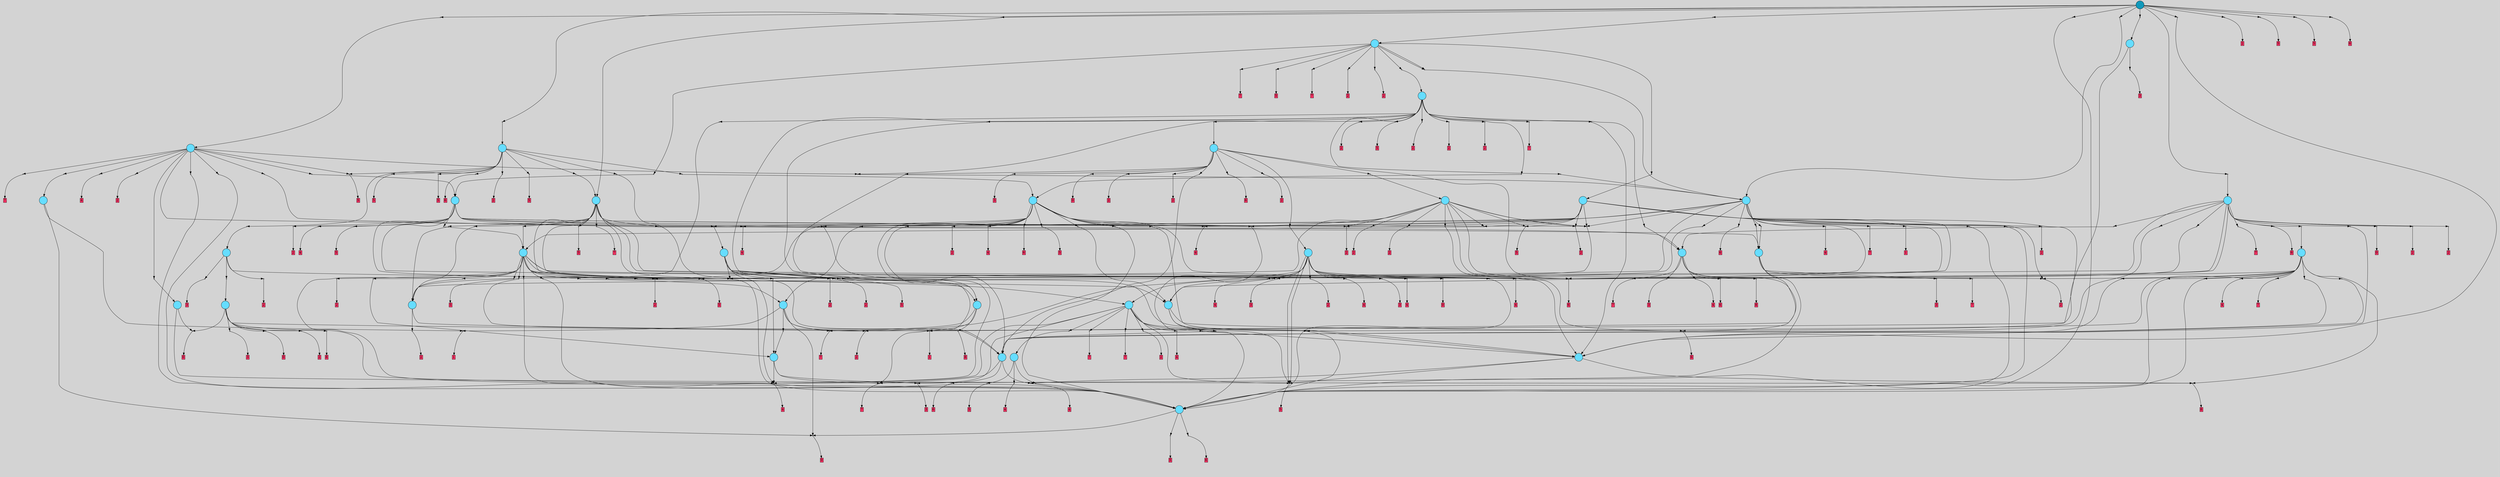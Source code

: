 // File exported with GEGELATI v1.3.1
// On the 2024-04-01 15:51:07
// With the File::TPGGraphDotExporter
digraph{
	graph[pad = "0.212, 0.055" bgcolor = lightgray]
	node[shape=circle style = filled label = ""]
		T0 [fillcolor="#66ddff"]
		T1 [fillcolor="#66ddff"]
		T2 [fillcolor="#66ddff"]
		T3 [fillcolor="#66ddff"]
		T4 [fillcolor="#66ddff"]
		T5 [fillcolor="#66ddff"]
		T6 [fillcolor="#66ddff"]
		T7 [fillcolor="#66ddff"]
		T8 [fillcolor="#66ddff"]
		T114 [fillcolor="#66ddff"]
		T176 [fillcolor="#66ddff"]
		T422 [fillcolor="#66ddff"]
		T495 [fillcolor="#66ddff"]
		T570 [fillcolor="#66ddff"]
		T699 [fillcolor="#66ddff"]
		T1211 [fillcolor="#66ddff"]
		T1297 [fillcolor="#66ddff"]
		T1408 [fillcolor="#66ddff"]
		T1428 [fillcolor="#66ddff"]
		T2553 [fillcolor="#66ddff"]
		T2672 [fillcolor="#66ddff"]
		T2724 [fillcolor="#66ddff"]
		T3133 [fillcolor="#66ddff"]
		T3201 [fillcolor="#66ddff"]
		T3405 [fillcolor="#66ddff"]
		T3777 [fillcolor="#66ddff"]
		T3976 [fillcolor="#66ddff"]
		T4395 [fillcolor="#66ddff"]
		T4446 [fillcolor="#66ddff"]
		T4985 [fillcolor="#66ddff"]
		T5265 [fillcolor="#66ddff"]
		T5586 [fillcolor="#66ddff"]
		T6073 [fillcolor="#66ddff"]
		T7194 [fillcolor="#1199bb"]
		P111208 [fillcolor="#cccccc" shape=point] //
		I111208 [shape=box style=invis label="1|7&2|3#1|4&#92;n0|2&4|4#4|0&#92;n0|2&0|1#3|6&#92;n3|3&2|1#4|7&#92;n0|6&1|0#4|4&#92;n4|0&1|3#2|3&#92;n4|1&0|3#0|7&#92;n1|5&1|7#4|6&#92;n6|4&2|2#4|1&#92;n"]
		P111208 -> I111208[style=invis]
		A59976 [fillcolor="#ff3366" shape=box margin=0.03 width=0 height=0 label="0"]
		T0 -> P111208 -> A59976
		P111209 [fillcolor="#cccccc" shape=point] //
		I111209 [shape=box style=invis label="5|2&4|4#2|3&#92;n6|4&0|7#4|1&#92;n0|3&0|1#2|1&#92;n5|7&1|1#4|0&#92;n5|7&1|2#2|7&#92;n0|4&2|3#3|3&#92;n0|3&2|3#2|7&#92;n8|7&4|7#0|2&#92;n0|2&3|0#0|2&#92;n"]
		P111209 -> I111209[style=invis]
		A59977 [fillcolor="#ff3366" shape=box margin=0.03 width=0 height=0 label="1"]
		T0 -> P111209 -> A59977
		P111210 [fillcolor="#cccccc" shape=point] //
		I111210 [shape=box style=invis label="5|3&2|3#2|7&#92;n"]
		P111210 -> I111210[style=invis]
		A59978 [fillcolor="#ff3366" shape=box margin=0.03 width=0 height=0 label="1"]
		T1 -> P111210 -> A59978
		P111211 [fillcolor="#cccccc" shape=point] //
		I111211 [shape=box style=invis label="1|0&4|4#3|7&#92;n0|5&4|5#1|4&#92;n4|0&0|7#1|4&#92;n2|0&0|3#0|6&#92;n3|1&1|7#3|7&#92;n3|0&0|0#2|0&#92;n1|7&1|6#4|5&#92;n3|6&4|1#0|4&#92;n7|1&2|0#3|4&#92;n"]
		P111211 -> I111211[style=invis]
		A59979 [fillcolor="#ff3366" shape=box margin=0.03 width=0 height=0 label="2"]
		T1 -> P111211 -> A59979
		P111212 [fillcolor="#cccccc" shape=point] //
		I111212 [shape=box style=invis label="3|7&3|6#4|2&#92;n5|6&1|2#1|1&#92;n3|1&1|5#1|6&#92;n7|2&2|6#0|5&#92;n5|0&3|4#4|7&#92;n6|2&3|4#0|5&#92;n"]
		P111212 -> I111212[style=invis]
		A59980 [fillcolor="#ff3366" shape=box margin=0.03 width=0 height=0 label="2"]
		T2 -> P111212 -> A59980
		P111213 [fillcolor="#cccccc" shape=point] //
		I111213 [shape=box style=invis label="0|7&1|6#2|1&#92;n0|2&3|2#2|3&#92;n"]
		P111213 -> I111213[style=invis]
		A59981 [fillcolor="#ff3366" shape=box margin=0.03 width=0 height=0 label="3"]
		T2 -> P111213 -> A59981
		P111214 [fillcolor="#cccccc" shape=point] //
		I111214 [shape=box style=invis label="4|5&1|0#2|5&#92;n"]
		P111214 -> I111214[style=invis]
		A59982 [fillcolor="#ff3366" shape=box margin=0.03 width=0 height=0 label="3"]
		T3 -> P111214 -> A59982
		P111215 [fillcolor="#cccccc" shape=point] //
		I111215 [shape=box style=invis label="4|6&2|3#3|7&#92;n3|0&2|6#4|6&#92;n1|0&4|0#2|6&#92;n6|5&3|7#2|4&#92;n1|7&3|2#1|1&#92;n0|3&2|5#1|1&#92;n4|7&3|0#0|7&#92;n4|5&0|3#1|1&#92;n8|3&1|2#1|4&#92;n"]
		P111215 -> I111215[style=invis]
		A59983 [fillcolor="#ff3366" shape=box margin=0.03 width=0 height=0 label="4"]
		T3 -> P111215 -> A59983
		P111216 [fillcolor="#cccccc" shape=point] //
		I111216 [shape=box style=invis label="1|3&1|2#2|1&#92;n8|0&3|2#1|6&#92;n"]
		P111216 -> I111216[style=invis]
		A59984 [fillcolor="#ff3366" shape=box margin=0.03 width=0 height=0 label="4"]
		T4 -> P111216 -> A59984
		P111217 [fillcolor="#cccccc" shape=point] //
		I111217 [shape=box style=invis label="4|7&0|7#3|6&#92;n"]
		P111217 -> I111217[style=invis]
		A59985 [fillcolor="#ff3366" shape=box margin=0.03 width=0 height=0 label="5"]
		T4 -> P111217 -> A59985
		P111218 [fillcolor="#cccccc" shape=point] //
		I111218 [shape=box style=invis label="6|7&2|3#4|0&#92;n6|4&1|3#4|7&#92;n"]
		P111218 -> I111218[style=invis]
		A59986 [fillcolor="#ff3366" shape=box margin=0.03 width=0 height=0 label="5"]
		T5 -> P111218 -> A59986
		P111219 [fillcolor="#cccccc" shape=point] //
		I111219 [shape=box style=invis label="3|2&1|3#1|0&#92;n3|0&1|7#1|5&#92;n8|3&1|2#2|6&#92;n2|1&2|3#1|3&#92;n0|3&0|6#3|3&#92;n0|6&3|1#1|4&#92;n"]
		P111219 -> I111219[style=invis]
		A59987 [fillcolor="#ff3366" shape=box margin=0.03 width=0 height=0 label="6"]
		T5 -> P111219 -> A59987
		P111220 [fillcolor="#cccccc" shape=point] //
		I111220 [shape=box style=invis label="4|0&1|2#1|1&#92;n8|6&1|5#1|0&#92;n"]
		P111220 -> I111220[style=invis]
		A59988 [fillcolor="#ff3366" shape=box margin=0.03 width=0 height=0 label="6"]
		T6 -> P111220 -> A59988
		P111221 [fillcolor="#cccccc" shape=point] //
		I111221 [shape=box style=invis label="2|7&2|0#0|3&#92;n5|7&0|7#2|2&#92;n8|5&1|6#4|0&#92;n6|3&3|7#3|5&#92;n1|0&1|2#4|3&#92;n5|6&2|0#2|1&#92;n"]
		P111221 -> I111221[style=invis]
		A59989 [fillcolor="#ff3366" shape=box margin=0.03 width=0 height=0 label="7"]
		T6 -> P111221 -> A59989
		P111222 [fillcolor="#cccccc" shape=point] //
		I111222 [shape=box style=invis label="3|6&2|2#1|7&#92;n7|0&4|3#2|2&#92;n3|3&0|0#1|2&#92;n4|0&1|0#2|3&#92;n2|3&0|4#3|1&#92;n0|3&3|3#0|7&#92;n8|2&0|2#2|3&#92;n8|7&2|0#3|3&#92;n"]
		P111222 -> I111222[style=invis]
		A59990 [fillcolor="#ff3366" shape=box margin=0.03 width=0 height=0 label="7"]
		T7 -> P111222 -> A59990
		P111223 [fillcolor="#cccccc" shape=point] //
		I111223 [shape=box style=invis label="1|1&2|7#4|7&#92;n1|5&3|6#3|5&#92;n1|3&4|3#1|7&#92;n4|0&0|5#2|3&#92;n4|6&2|5#0|0&#92;n3|3&0|7#1|3&#92;n6|5&4|3#4|3&#92;n4|7&0|2#4|0&#92;n4|6&3|2#2|4&#92;n"]
		P111223 -> I111223[style=invis]
		A59991 [fillcolor="#ff3366" shape=box margin=0.03 width=0 height=0 label="8"]
		T7 -> P111223 -> A59991
		P111224 [fillcolor="#cccccc" shape=point] //
		I111224 [shape=box style=invis label="1|4&3|4#1|1&#92;n4|1&2|1#0|7&#92;n"]
		P111224 -> I111224[style=invis]
		A59992 [fillcolor="#ff3366" shape=box margin=0.03 width=0 height=0 label="8"]
		T8 -> P111224 -> A59992
		P111225 [fillcolor="#cccccc" shape=point] //
		I111225 [shape=box style=invis label="1|7&1|1#4|2&#92;n8|3&3|1#4|3&#92;n1|3&0|1#1|7&#92;n5|0&1|2#3|2&#92;n5|3&2|6#1|0&#92;n2|3&4|4#0|2&#92;n3|2&0|4#1|3&#92;n4|0&1|7#1|0&#92;n1|0&3|2#3|0&#92;n0|7&2|3#3|0&#92;n"]
		P111225 -> I111225[style=invis]
		A59993 [fillcolor="#ff3366" shape=box margin=0.03 width=0 height=0 label="0"]
		T8 -> P111225 -> A59993
		T3 -> P111221
		T4 -> P111224
		T5 -> P111208
		T6 -> P111216
		T7 -> P111210
		T114 -> P111217
		P111226 [fillcolor="#cccccc" shape=point] //
		I111226 [shape=box style=invis label="1|4&3|4#1|6&#92;n3|6&0|4#3|3&#92;n"]
		P111226 -> I111226[style=invis]
		T114 -> P111226 -> T6
		P111227 [fillcolor="#cccccc" shape=point] //
		I111227 [shape=box style=invis label="3|6&1|2#1|0&#92;n3|2&1|3#1|0&#92;n3|0&1|7#1|5&#92;n0|6&3|1#1|4&#92;n2|1&2|3#1|0&#92;n0|3&0|6#3|3&#92;n8|3&1|2#2|6&#92;n"]
		P111227 -> I111227[style=invis]
		A59994 [fillcolor="#ff3366" shape=box margin=0.03 width=0 height=0 label="6"]
		T114 -> P111227 -> A59994
		T176 -> P111208
		T176 -> P111209
		T176 -> P111222
		T176 -> P111212
		P111228 [fillcolor="#cccccc" shape=point] //
		I111228 [shape=box style=invis label="4|0&0|2#1|1&#92;n0|3&1|6#2|0&#92;n8|6&1|5#1|0&#92;n"]
		P111228 -> I111228[style=invis]
		T176 -> P111228 -> T3
		P111229 [fillcolor="#cccccc" shape=point] //
		I111229 [shape=box style=invis label="3|6&3|0#0|7&#92;n2|0&3|7#4|0&#92;n"]
		P111229 -> I111229[style=invis]
		A59995 [fillcolor="#ff3366" shape=box margin=0.03 width=0 height=0 label="8"]
		T422 -> P111229 -> A59995
		P111230 [fillcolor="#cccccc" shape=point] //
		I111230 [shape=box style=invis label="0|5&2|0#1|1&#92;n1|0&4|0#3|1&#92;n"]
		P111230 -> I111230[style=invis]
		A59996 [fillcolor="#ff3366" shape=box margin=0.03 width=0 height=0 label="7"]
		T422 -> P111230 -> A59996
		P111231 [fillcolor="#cccccc" shape=point] //
		I111231 [shape=box style=invis label="0|7&1|6#2|1&#92;n8|0&3|1#0|7&#92;n0|2&3|2#2|3&#92;n"]
		P111231 -> I111231[style=invis]
		A59997 [fillcolor="#ff3366" shape=box margin=0.03 width=0 height=0 label="3"]
		T422 -> P111231 -> A59997
		T422 -> P111227
		P111232 [fillcolor="#cccccc" shape=point] //
		I111232 [shape=box style=invis label="4|6&2|3#3|7&#92;n3|0&2|6#4|6&#92;n1|0&4|0#2|6&#92;n4|5&0|3#1|1&#92;n0|3&2|5#1|1&#92;n3|3&3|5#3|4&#92;n4|7&3|0#0|7&#92;n6|5&3|7#2|4&#92;n8|3&1|6#1|4&#92;n"]
		P111232 -> I111232[style=invis]
		A59998 [fillcolor="#ff3366" shape=box margin=0.03 width=0 height=0 label="4"]
		T422 -> P111232 -> A59998
		P111233 [fillcolor="#cccccc" shape=point] //
		I111233 [shape=box style=invis label="7|4&4|0#4|1&#92;n7|2&3|3#0|6&#92;n5|0&2|7#2|6&#92;n1|2&0|2#1|5&#92;n1|3&3|0#2|4&#92;n"]
		P111233 -> I111233[style=invis]
		A59999 [fillcolor="#ff3366" shape=box margin=0.03 width=0 height=0 label="6"]
		T422 -> P111233 -> A59999
		P111234 [fillcolor="#cccccc" shape=point] //
		I111234 [shape=box style=invis label="8|0&1|7#2|5&#92;n2|2&2|1#0|5&#92;n1|7&4|0#1|2&#92;n"]
		P111234 -> I111234[style=invis]
		A60000 [fillcolor="#ff3366" shape=box margin=0.03 width=0 height=0 label="8"]
		T495 -> P111234 -> A60000
		T495 -> P111225
		T495 -> P111215
		T495 -> P111212
		P111235 [fillcolor="#cccccc" shape=point] //
		I111235 [shape=box style=invis label="0|7&1|6#4|1&#92;n4|4&4|3#2|4&#92;n"]
		P111235 -> I111235[style=invis]
		A60001 [fillcolor="#ff3366" shape=box margin=0.03 width=0 height=0 label="3"]
		T495 -> P111235 -> A60001
		P111236 [fillcolor="#cccccc" shape=point] //
		I111236 [shape=box style=invis label="1|7&2|3#1|4&#92;n1|5&1|7#4|6&#92;n0|2&0|1#3|6&#92;n3|3&2|6#4|7&#92;n0|6&1|0#4|4&#92;n4|0&1|3#2|3&#92;n4|1&0|3#0|7&#92;n0|2&4|4#4|0&#92;n6|4&2|2#4|1&#92;n"]
		P111236 -> I111236[style=invis]
		A60002 [fillcolor="#ff3366" shape=box margin=0.03 width=0 height=0 label="0"]
		T495 -> P111236 -> A60002
		P111237 [fillcolor="#cccccc" shape=point] //
		I111237 [shape=box style=invis label="3|1&1|5#1|6&#92;n5|6&1|2#1|1&#92;n1|7&3|6#4|2&#92;n7|2&2|6#0|5&#92;n6|2&3|4#0|5&#92;n"]
		P111237 -> I111237[style=invis]
		A60003 [fillcolor="#ff3366" shape=box margin=0.03 width=0 height=0 label="2"]
		T495 -> P111237 -> A60003
		P111238 [fillcolor="#cccccc" shape=point] //
		I111238 [shape=box style=invis label="6|7&1|3#4|0&#92;n"]
		P111238 -> I111238[style=invis]
		T570 -> P111238 -> T5
		P111239 [fillcolor="#cccccc" shape=point] //
		I111239 [shape=box style=invis label="6|6&0|2#2|0&#92;n5|3&1|3#0|4&#92;n0|2&0|0#2|2&#92;n6|0&2|2#1|3&#92;n"]
		P111239 -> I111239[style=invis]
		A60004 [fillcolor="#ff3366" shape=box margin=0.03 width=0 height=0 label="5"]
		T570 -> P111239 -> A60004
		P111240 [fillcolor="#cccccc" shape=point] //
		I111240 [shape=box style=invis label="4|6&2|3#3|7&#92;n2|6&0|0#4|6&#92;n0|3&2|5#1|4&#92;n6|5&3|7#2|2&#92;n1|7&3|2#1|1&#92;n3|7&0|7#2|1&#92;n1|0&4|0#2|6&#92;n4|5&0|7#1|1&#92;n3|0&1|1#3|3&#92;n8|3&1|2#1|4&#92;n"]
		P111240 -> I111240[style=invis]
		A60005 [fillcolor="#ff3366" shape=box margin=0.03 width=0 height=0 label="4"]
		T570 -> P111240 -> A60005
		P111241 [fillcolor="#cccccc" shape=point] //
		I111241 [shape=box style=invis label="4|7&3|6#1|1&#92;n4|5&3|0#2|5&#92;n"]
		P111241 -> I111241[style=invis]
		A60006 [fillcolor="#ff3366" shape=box margin=0.03 width=0 height=0 label="3"]
		T699 -> P111241 -> A60006
		P111242 [fillcolor="#cccccc" shape=point] //
		I111242 [shape=box style=invis label="8|4&1|2#4|0&#92;n8|7&4|6#1|4&#92;n2|0&1|1#4|3&#92;n6|6&1|7#3|3&#92;n"]
		P111242 -> I111242[style=invis]
		A60007 [fillcolor="#ff3366" shape=box margin=0.03 width=0 height=0 label="7"]
		T699 -> P111242 -> A60007
		T699 -> P111215
		T699 -> P111210
		P111243 [fillcolor="#cccccc" shape=point] //
		I111243 [shape=box style=invis label="5|1&1|1#1|4&#92;n5|0&1|6#0|2&#92;n"]
		P111243 -> I111243[style=invis]
		A60008 [fillcolor="#ff3366" shape=box margin=0.03 width=0 height=0 label="3"]
		T1211 -> P111243 -> A60008
		P111244 [fillcolor="#cccccc" shape=point] //
		I111244 [shape=box style=invis label="2|2&0|7#4|7&#92;n2|0&1|0#3|1&#92;n1|1&2|4#0|7&#92;n3|6&4|5#4|1&#92;n"]
		P111244 -> I111244[style=invis]
		T1211 -> P111244 -> T5
		P111245 [fillcolor="#cccccc" shape=point] //
		I111245 [shape=box style=invis label="2|7&2|3#2|2&#92;n2|2&3|4#0|5&#92;n5|3&3|5#4|6&#92;n5|0&3|4#4|7&#92;n3|0&3|2#0|5&#92;n7|2&2|6#0|5&#92;n2|1&1|5#0|6&#92;n"]
		P111245 -> I111245[style=invis]
		A60009 [fillcolor="#ff3366" shape=box margin=0.03 width=0 height=0 label="2"]
		T1211 -> P111245 -> A60009
		P111246 [fillcolor="#cccccc" shape=point] //
		I111246 [shape=box style=invis label="3|1&2|6#4|6&#92;n1|0&4|0#4|6&#92;n0|3&2|6#1|1&#92;n8|5&1|2#1|4&#92;n4|7&3|0#0|7&#92;n1|4&4|3#4|4&#92;n6|5&3|2#3|1&#92;n4|5&0|3#1|1&#92;n1|7&3|2#1|1&#92;n"]
		P111246 -> I111246[style=invis]
		T1211 -> P111246 -> T495
		P111247 [fillcolor="#cccccc" shape=point] //
		I111247 [shape=box style=invis label="0|3&2|5#1|1&#92;n1|4&1|3#3|1&#92;n1|0&4|0#2|4&#92;n8|3&1|2#2|4&#92;n1|7&3|2#1|1&#92;n4|6&2|3#3|7&#92;n6|5&3|7#2|4&#92;n4|7&3|0#0|7&#92;n0|7&1|1#0|1&#92;n5|3&4|5#4|2&#92;n"]
		P111247 -> I111247[style=invis]
		A60010 [fillcolor="#ff3366" shape=box margin=0.03 width=0 height=0 label="4"]
		T1297 -> P111247 -> A60010
		P111248 [fillcolor="#cccccc" shape=point] //
		I111248 [shape=box style=invis label="3|7&4|3#1|2&#92;n1|7&2|3#1|4&#92;n6|4&1|2#4|1&#92;n6|0&4|4#4|0&#92;n0|3&0|1#3|6&#92;n3|3&3|1#4|7&#92;n4|1&0|3#0|7&#92;n0|6&1|0#4|4&#92;n8|5&1|7#4|6&#92;n6|7&2|3#0|0&#92;n"]
		P111248 -> I111248[style=invis]
		A60011 [fillcolor="#ff3366" shape=box margin=0.03 width=0 height=0 label="0"]
		T1297 -> P111248 -> A60011
		P111249 [fillcolor="#cccccc" shape=point] //
		I111249 [shape=box style=invis label="4|6&2|3#3|7&#92;n3|0&2|6#4|6&#92;n1|0&4|0#2|6&#92;n6|5&3|7#2|4&#92;n1|0&3|2#1|1&#92;n4|5&0|3#1|1&#92;n0|7&1|2#4|3&#92;n4|7&3|0#0|7&#92;n0|3&2|5#1|1&#92;n8|3&1|2#1|4&#92;n"]
		P111249 -> I111249[style=invis]
		A60012 [fillcolor="#ff3366" shape=box margin=0.03 width=0 height=0 label="4"]
		T1297 -> P111249 -> A60012
		T1297 -> P111217
		P111250 [fillcolor="#cccccc" shape=point] //
		I111250 [shape=box style=invis label="2|0&3|6#4|1&#92;n7|6&1|3#3|3&#92;n8|5&0|5#1|0&#92;n"]
		P111250 -> I111250[style=invis]
		A60013 [fillcolor="#ff3366" shape=box margin=0.03 width=0 height=0 label="4"]
		T1297 -> P111250 -> A60013
		P111251 [fillcolor="#cccccc" shape=point] //
		I111251 [shape=box style=invis label="0|0&3|2#2|3&#92;n4|2&1|3#0|5&#92;n5|4&2|1#4|0&#92;n"]
		P111251 -> I111251[style=invis]
		A60014 [fillcolor="#ff3366" shape=box margin=0.03 width=0 height=0 label="3"]
		T1297 -> P111251 -> A60014
		T1297 -> P111212
		P111252 [fillcolor="#cccccc" shape=point] //
		I111252 [shape=box style=invis label="3|7&3|6#3|2&#92;n5|6&1|2#1|1&#92;n7|2&2|6#0|5&#92;n7|7&1|7#3|5&#92;n3|1&1|5#1|6&#92;n6|2&2|4#0|5&#92;n5|0&3|4#4|7&#92;n"]
		P111252 -> I111252[style=invis]
		A60015 [fillcolor="#ff3366" shape=box margin=0.03 width=0 height=0 label="2"]
		T1297 -> P111252 -> A60015
		P111253 [fillcolor="#cccccc" shape=point] //
		I111253 [shape=box style=invis label="2|7&2|0#0|1&#92;n5|7&0|7#2|2&#92;n8|5&1|6#4|0&#92;n6|3&3|7#3|5&#92;n1|0&1|7#4|3&#92;n6|5&4|2#4|5&#92;n5|6&2|0#2|1&#92;n"]
		P111253 -> I111253[style=invis]
		T1297 -> P111253 -> T114
		T1297 -> P111217
		P111254 [fillcolor="#cccccc" shape=point] //
		I111254 [shape=box style=invis label="0|3&2|5#1|1&#92;n3|0&2|6#4|6&#92;n1|0&4|0#2|6&#92;n6|5&3|7#2|4&#92;n4|6&2|3#3|7&#92;n4|7&3|0#0|7&#92;n4|4&0|3#1|1&#92;n8|3&1|2#1|4&#92;n"]
		P111254 -> I111254[style=invis]
		A60016 [fillcolor="#ff3366" shape=box margin=0.03 width=0 height=0 label="4"]
		T1297 -> P111254 -> A60016
		P111255 [fillcolor="#cccccc" shape=point] //
		I111255 [shape=box style=invis label="2|2&0|7#1|7&#92;n3|6&4|5#4|1&#92;n1|1&2|4#0|7&#92;n2|0&1|0#3|1&#92;n"]
		P111255 -> I111255[style=invis]
		T1297 -> P111255 -> T5
		P111256 [fillcolor="#cccccc" shape=point] //
		I111256 [shape=box style=invis label="4|5&1|0#2|4&#92;n"]
		P111256 -> I111256[style=invis]
		A60017 [fillcolor="#ff3366" shape=box margin=0.03 width=0 height=0 label="3"]
		T1297 -> P111256 -> A60017
		P111257 [fillcolor="#cccccc" shape=point] //
		I111257 [shape=box style=invis label="1|0&1|2#0|3&#92;n4|7&1|1#0|5&#92;n8|5&1|6#4|0&#92;n6|3&3|7#3|5&#92;n5|7&0|7#2|6&#92;n4|1&1|3#3|6&#92;n5|6&2|0#2|1&#92;n"]
		P111257 -> I111257[style=invis]
		T1408 -> P111257 -> T3
		T1408 -> P111215
		T1408 -> P111244
		P111258 [fillcolor="#cccccc" shape=point] //
		I111258 [shape=box style=invis label="6|0&3|1#0|2&#92;n"]
		P111258 -> I111258[style=invis]
		T1408 -> P111258 -> T7
		P111259 [fillcolor="#cccccc" shape=point] //
		I111259 [shape=box style=invis label="3|7&0|2#4|5&#92;n4|0&2|4#3|7&#92;n2|7&1|5#2|1&#92;n2|5&0|3#4|4&#92;n1|3&4|7#0|7&#92;n"]
		P111259 -> I111259[style=invis]
		A60018 [fillcolor="#ff3366" shape=box margin=0.03 width=0 height=0 label="5"]
		T1408 -> P111259 -> A60018
		P111260 [fillcolor="#cccccc" shape=point] //
		I111260 [shape=box style=invis label="3|1&1|5#0|6&#92;n2|2&3|4#0|5&#92;n0|0&3|4#4|7&#92;n3|0&3|2#0|5&#92;n2|7&2|3#2|2&#92;n7|2&2|6#0|5&#92;n"]
		P111260 -> I111260[style=invis]
		A60019 [fillcolor="#ff3366" shape=box margin=0.03 width=0 height=0 label="2"]
		T1408 -> P111260 -> A60019
		P111261 [fillcolor="#cccccc" shape=point] //
		I111261 [shape=box style=invis label="2|0&0|3#0|6&#92;n0|5&4|5#1|4&#92;n4|0&0|7#1|4&#92;n1|0&4|4#3|7&#92;n3|1&1|7#3|7&#92;n3|0&2|0#2|0&#92;n3|6&4|1#0|4&#92;n7|1&2|0#3|4&#92;n"]
		P111261 -> I111261[style=invis]
		A60020 [fillcolor="#ff3366" shape=box margin=0.03 width=0 height=0 label="2"]
		T1408 -> P111261 -> A60020
		P111262 [fillcolor="#cccccc" shape=point] //
		I111262 [shape=box style=invis label="4|0&4|0#2|6&#92;n0|3&3|5#1|1&#92;n7|7&3|2#2|2&#92;n6|5&3|7#2|4&#92;n6|5&0|4#1|1&#92;n7|4&2|5#4|6&#92;n2|1&1|6#4|1&#92;n4|7&3|0#0|3&#92;n"]
		P111262 -> I111262[style=invis]
		A60021 [fillcolor="#ff3366" shape=box margin=0.03 width=0 height=0 label="4"]
		T1428 -> P111262 -> A60021
		P111263 [fillcolor="#cccccc" shape=point] //
		I111263 [shape=box style=invis label="8|4&1|1#4|4&#92;n2|0&1|0#3|1&#92;n2|2&1|7#4|7&#92;n3|6&4|5#4|1&#92;n"]
		P111263 -> I111263[style=invis]
		T1428 -> P111263 -> T5
		P111264 [fillcolor="#cccccc" shape=point] //
		I111264 [shape=box style=invis label="3|0&3|3#4|2&#92;n1|6&4|7#0|0&#92;n3|1&1|7#3|7&#92;n1|0&2|3#4|4&#92;n1|0&4|4#4|5&#92;n4|0&0|7#1|4&#92;n0|0&4|5#0|0&#92;n3|6&4|1#0|4&#92;n"]
		P111264 -> I111264[style=invis]
		T1428 -> P111264 -> T570
		P111265 [fillcolor="#cccccc" shape=point] //
		I111265 [shape=box style=invis label="0|3&1|2#3|6&#92;n0|0&0|2#1|5&#92;n"]
		P111265 -> I111265[style=invis]
		T1428 -> P111265 -> T4
		T1428 -> P111215
		P111266 [fillcolor="#cccccc" shape=point] //
		I111266 [shape=box style=invis label="0|1&3|5#3|6&#92;n2|0&4|5#3|4&#92;n5|2&1|4#3|3&#92;n4|2&1|2#2|3&#92;n"]
		P111266 -> I111266[style=invis]
		A60022 [fillcolor="#ff3366" shape=box margin=0.03 width=0 height=0 label="7"]
		T1428 -> P111266 -> A60022
		T1428 -> P111217
		P111267 [fillcolor="#cccccc" shape=point] //
		I111267 [shape=box style=invis label="3|6&2|2#0|7&#92;n0|3&3|3#0|7&#92;n4|0&1|0#2|3&#92;n2|3&0|4#3|1&#92;n3|3&0|0#1|2&#92;n8|2&0|2#2|3&#92;n8|7&2|0#3|3&#92;n"]
		P111267 -> I111267[style=invis]
		A60023 [fillcolor="#ff3366" shape=box margin=0.03 width=0 height=0 label="7"]
		T1428 -> P111267 -> A60023
		T1428 -> P111214
		P111268 [fillcolor="#cccccc" shape=point] //
		I111268 [shape=box style=invis label="3|0&3|2#0|5&#92;n3|1&1|5#2|4&#92;n5|6&1|2#1|1&#92;n6|2&3|4#0|1&#92;n"]
		P111268 -> I111268[style=invis]
		A60024 [fillcolor="#ff3366" shape=box margin=0.03 width=0 height=0 label="2"]
		T1428 -> P111268 -> A60024
		T2553 -> P111215
		P111269 [fillcolor="#cccccc" shape=point] //
		I111269 [shape=box style=invis label="3|3&0|7#1|6&#92;n4|6&3|2#2|4&#92;n7|0&3|7#1|4&#92;n4|1&0|5#2|3&#92;n8|5&2|5#2|3&#92;n1|3&4|3#1|7&#92;n6|5&2|3#4|3&#92;n1|6&2|7#4|3&#92;n1|5&3|6#0|5&#92;n1|4&3|4#3|3&#92;n"]
		P111269 -> I111269[style=invis]
		T2553 -> P111269 -> T176
		P111270 [fillcolor="#cccccc" shape=point] //
		I111270 [shape=box style=invis label="4|7&0|7#3|6&#92;n1|0&0|3#2|6&#92;n"]
		P111270 -> I111270[style=invis]
		A60025 [fillcolor="#ff3366" shape=box margin=0.03 width=0 height=0 label="5"]
		T2553 -> P111270 -> A60025
		P111271 [fillcolor="#cccccc" shape=point] //
		I111271 [shape=box style=invis label="2|0&3|6#4|1&#92;n4|4&1|3#3|3&#92;n6|1&3|4#2|2&#92;n"]
		P111271 -> I111271[style=invis]
		T2553 -> P111271 -> T6
		P111272 [fillcolor="#cccccc" shape=point] //
		I111272 [shape=box style=invis label="4|3&2|1#0|4&#92;n2|2&1|5#3|4&#92;n6|0&0|2#1|4&#92;n3|6&3|6#1|3&#92;n"]
		P111272 -> I111272[style=invis]
		T2553 -> P111272 -> T5
		P111273 [fillcolor="#cccccc" shape=point] //
		I111273 [shape=box style=invis label="0|0&1|0#2|5&#92;n7|1&3|6#4|6&#92;n6|4&1|2#2|5&#92;n1|2&1|1#4|2&#92;n3|1&1|7#1|3&#92;n"]
		P111273 -> I111273[style=invis]
		A60026 [fillcolor="#ff3366" shape=box margin=0.03 width=0 height=0 label="5"]
		T2553 -> P111273 -> A60026
		P111274 [fillcolor="#cccccc" shape=point] //
		I111274 [shape=box style=invis label="1|4&3|1#0|5&#92;n5|7&1|2#1|1&#92;n3|1&1|5#2|6&#92;n3|0&3|2#0|5&#92;n"]
		P111274 -> I111274[style=invis]
		A60027 [fillcolor="#ff3366" shape=box margin=0.03 width=0 height=0 label="2"]
		T2553 -> P111274 -> A60027
		T2553 -> P111244
		P111275 [fillcolor="#cccccc" shape=point] //
		I111275 [shape=box style=invis label="3|1&1|5#0|6&#92;n7|7&3|6#4|3&#92;n8|3&2|7#2|1&#92;n5|3&0|2#1|1&#92;n6|0&2|7#0|5&#92;n"]
		P111275 -> I111275[style=invis]
		A60028 [fillcolor="#ff3366" shape=box margin=0.03 width=0 height=0 label="2"]
		T2553 -> P111275 -> A60028
		P111276 [fillcolor="#cccccc" shape=point] //
		I111276 [shape=box style=invis label="0|4&2|2#2|6&#92;n0|3&0|2#3|0&#92;n0|4&3|4#3|2&#92;n2|1&2|0#4|6&#92;n8|0&0|4#1|1&#92;n"]
		P111276 -> I111276[style=invis]
		A60029 [fillcolor="#ff3366" shape=box margin=0.03 width=0 height=0 label="6"]
		T2553 -> P111276 -> A60029
		P111277 [fillcolor="#cccccc" shape=point] //
		I111277 [shape=box style=invis label="1|0&3|7#2|6&#92;n2|4&4|5#0|6&#92;n0|7&1|7#0|4&#92;n4|5&0|3#1|1&#92;n6|7&2|5#1|1&#92;n8|3&1|2#1|4&#92;n3|4&4|7#4|6&#92;n6|5&4|7#2|4&#92;n4|7&3|0#0|7&#92;n"]
		P111277 -> I111277[style=invis]
		T2553 -> P111277 -> T3
		P111278 [fillcolor="#cccccc" shape=point] //
		I111278 [shape=box style=invis label="2|5&1|2#1|2&#92;n2|7&2|0#0|1&#92;n5|7&0|7#1|2&#92;n3|6&2|1#2|6&#92;n6|5&4|2#4|5&#92;n6|3&3|7#3|5&#92;n1|0&1|7#4|3&#92;n8|6&1|6#4|0&#92;n"]
		P111278 -> I111278[style=invis]
		T2553 -> P111278 -> T114
		P111279 [fillcolor="#cccccc" shape=point] //
		I111279 [shape=box style=invis label="7|3&0|2#1|4&#92;n6|3&2|5#2|4&#92;n3|4&3|3#4|3&#92;n6|5&3|1#3|0&#92;n6|6&1|2#2|3&#92;n3|6&4|5#1|1&#92;n5|6&2|0#4|5&#92;n8|0&1|2#4|4&#92;n2|5&3|7#4|7&#92;n2|5&3|2#3|6&#92;n"]
		P111279 -> I111279[style=invis]
		T2553 -> P111279 -> T1428
		P111280 [fillcolor="#cccccc" shape=point] //
		I111280 [shape=box style=invis label="2|0&0|3#0|7&#92;n6|0&4|4#0|6&#92;n6|5&3|1#0|4&#92;n7|5&1|1#4|6&#92;n3|2&3|7#4|6&#92;n6|1&3|2#1|3&#92;n"]
		P111280 -> I111280[style=invis]
		T2553 -> P111280 -> T1
		P111281 [fillcolor="#cccccc" shape=point] //
		I111281 [shape=box style=invis label="0|6&1|6#2|1&#92;n4|0&2|7#3|0&#92;n5|6&0|2#3|3&#92;n"]
		P111281 -> I111281[style=invis]
		T2553 -> P111281 -> T5
		T2672 -> P111215
		P111282 [fillcolor="#cccccc" shape=point] //
		I111282 [shape=box style=invis label="8|5&1|4#3|4&#92;n6|7&1|2#1|0&#92;n2|0&0|7#2|4&#92;n"]
		P111282 -> I111282[style=invis]
		A60030 [fillcolor="#ff3366" shape=box margin=0.03 width=0 height=0 label="6"]
		T2672 -> P111282 -> A60030
		P111283 [fillcolor="#cccccc" shape=point] //
		I111283 [shape=box style=invis label="1|1&2|7#4|3&#92;n4|6&3|2#2|4&#92;n7|0&3|7#1|4&#92;n4|1&0|5#2|3&#92;n8|5&2|5#2|3&#92;n1|3&4|3#1|7&#92;n6|5&2|3#4|3&#92;n3|3&0|7#1|6&#92;n1|5&3|6#0|5&#92;n1|4&3|4#3|3&#92;n"]
		P111283 -> I111283[style=invis]
		T2672 -> P111283 -> T176
		P111284 [fillcolor="#cccccc" shape=point] //
		I111284 [shape=box style=invis label="1|0&1|7#0|6&#92;n0|4&4|2#3|0&#92;n"]
		P111284 -> I111284[style=invis]
		A60031 [fillcolor="#ff3366" shape=box margin=0.03 width=0 height=0 label="5"]
		T2672 -> P111284 -> A60031
		P111285 [fillcolor="#cccccc" shape=point] //
		I111285 [shape=box style=invis label="8|5&0|5#1|0&#92;n2|0&3|6#4|1&#92;n4|6&1|3#3|3&#92;n"]
		P111285 -> I111285[style=invis]
		T2672 -> P111285 -> T1408
		T2672 -> P111274
		P111286 [fillcolor="#cccccc" shape=point] //
		I111286 [shape=box style=invis label="1|1&2|4#0|7&#92;n2|0&1|0#3|1&#92;n8|2&0|7#4|7&#92;n3|6&4|5#4|1&#92;n"]
		P111286 -> I111286[style=invis]
		T2672 -> P111286 -> T5
		T2672 -> P111276
		P111287 [fillcolor="#cccccc" shape=point] //
		I111287 [shape=box style=invis label="8|3&2|7#2|1&#92;n6|0&2|4#0|0&#92;n7|7&3|6#4|3&#92;n5|3&0|6#4|7&#92;n3|2&1|5#0|6&#92;n"]
		P111287 -> I111287[style=invis]
		A60032 [fillcolor="#ff3366" shape=box margin=0.03 width=0 height=0 label="2"]
		T2672 -> P111287 -> A60032
		P111288 [fillcolor="#cccccc" shape=point] //
		I111288 [shape=box style=invis label="8|0&0|6#2|7&#92;n2|2&0|7#4|4&#92;n8|3&1|0#3|1&#92;n3|6&4|5#2|1&#92;n"]
		P111288 -> I111288[style=invis]
		T2672 -> P111288 -> T5
		P111289 [fillcolor="#cccccc" shape=point] //
		I111289 [shape=box style=invis label="0|3&0|3#0|4&#92;n3|0&2|2#2|7&#92;n"]
		P111289 -> I111289[style=invis]
		T2672 -> P111289 -> T4
		P111290 [fillcolor="#cccccc" shape=point] //
		I111290 [shape=box style=invis label="0|0&1|6#3|2&#92;n2|7&4|3#0|2&#92;n5|7&0|7#2|2&#92;n6|3&3|5#3|5&#92;n8|5&1|6#4|0&#92;n5|6&3|0#2|1&#92;n7|7&1|4#0|3&#92;n"]
		P111290 -> I111290[style=invis]
		T2672 -> P111290 -> T6
		P111291 [fillcolor="#cccccc" shape=point] //
		I111291 [shape=box style=invis label="3|0&2|6#4|6&#92;n4|7&3|0#0|7&#92;n4|3&0|1#3|7&#92;n8|3&1|2#1|4&#92;n1|7&3|2#1|1&#92;n1|0&3|0#2|6&#92;n4|5&0|3#1|1&#92;n6|5&3|1#2|4&#92;n"]
		P111291 -> I111291[style=invis]
		A60033 [fillcolor="#ff3366" shape=box margin=0.03 width=0 height=0 label="4"]
		T2672 -> P111291 -> A60033
		P111292 [fillcolor="#cccccc" shape=point] //
		I111292 [shape=box style=invis label="2|7&2|0#1|6&#92;n5|7&0|7#2|2&#92;n5|6&2|0#2|1&#92;n2|3&0|2#2|1&#92;n1|0&1|7#4|3&#92;n8|1&4|6#2|7&#92;n8|6&1|6#4|0&#92;n6|3&3|7#3|5&#92;n"]
		P111292 -> I111292[style=invis]
		T2672 -> P111292 -> T114
		P111293 [fillcolor="#cccccc" shape=point] //
		I111293 [shape=box style=invis label="6|1&0|4#2|1&#92;n1|0&4|0#2|6&#92;n6|5&3|7#2|4&#92;n6|7&1|0#0|0&#92;n4|5&0|3#1|1&#92;n8|7&2|3#3|4&#92;n4|7&0|0#0|7&#92;n3|0&2|6#4|6&#92;n3|7&3|0#3|7&#92;n8|6&1|2#1|4&#92;n"]
		P111293 -> I111293[style=invis]
		A60034 [fillcolor="#ff3366" shape=box margin=0.03 width=0 height=0 label="4"]
		T2672 -> P111293 -> A60034
		T2724 -> P111224
		P111294 [fillcolor="#cccccc" shape=point] //
		I111294 [shape=box style=invis label="6|5&3|7#2|5&#92;n3|0&2|6#4|6&#92;n1|0&4|0#2|6&#92;n4|7&1|1#2|2&#92;n1|7&3|2#1|1&#92;n6|2&0|3#0|2&#92;n4|7&4|0#0|7&#92;n4|5&0|3#1|1&#92;n0|3&2|5#1|1&#92;n8|3&1|2#1|4&#92;n"]
		P111294 -> I111294[style=invis]
		A60035 [fillcolor="#ff3366" shape=box margin=0.03 width=0 height=0 label="4"]
		T2724 -> P111294 -> A60035
		P111295 [fillcolor="#cccccc" shape=point] //
		I111295 [shape=box style=invis label="7|2&2|6#0|5&#92;n6|6&0|2#2|4&#92;n5|6&1|2#1|1&#92;n3|1&1|5#0|6&#92;n5|0&3|4#4|7&#92;n7|0&3|3#2|0&#92;n3|0&3|2#0|5&#92;n6|2&3|4#0|5&#92;n"]
		P111295 -> I111295[style=invis]
		A60036 [fillcolor="#ff3366" shape=box margin=0.03 width=0 height=0 label="2"]
		T2724 -> P111295 -> A60036
		P111296 [fillcolor="#cccccc" shape=point] //
		I111296 [shape=box style=invis label="6|0&1|4#0|7&#92;n4|5&2|3#0|6&#92;n6|0&0|0#3|1&#92;n5|5&2|6#4|7&#92;n"]
		P111296 -> I111296[style=invis]
		T2724 -> P111296 -> T5
		P111297 [fillcolor="#cccccc" shape=point] //
		I111297 [shape=box style=invis label="1|1&3|7#0|5&#92;n3|6&0|6#4|3&#92;n5|6&2|1#3|3&#92;n2|0&3|7#4|7&#92;n"]
		P111297 -> I111297[style=invis]
		T2724 -> P111297 -> T5
		P111298 [fillcolor="#cccccc" shape=point] //
		I111298 [shape=box style=invis label="5|0&2|3#4|3&#92;n8|1&3|0#2|7&#92;n2|7&2|0#0|4&#92;n5|7&2|1#2|4&#92;n6|6&3|7#3|1&#92;n3|4&3|6#0|3&#92;n5|6&2|0#2|1&#92;n6|1&0|7#0|0&#92;n"]
		P111298 -> I111298[style=invis]
		A60037 [fillcolor="#ff3366" shape=box margin=0.03 width=0 height=0 label="7"]
		T2724 -> P111298 -> A60037
		P111299 [fillcolor="#cccccc" shape=point] //
		I111299 [shape=box style=invis label="6|5&1|7#2|4&#92;n5|0&4|0#2|6&#92;n1|7&3|2#1|1&#92;n4|6&4|3#3|7&#92;n0|3&2|5#1|1&#92;n4|6&0|3#1|1&#92;n8|3&1|2#1|4&#92;n"]
		P111299 -> I111299[style=invis]
		T2724 -> P111299 -> T4
		T2724 -> P111276
		P111300 [fillcolor="#cccccc" shape=point] //
		I111300 [shape=box style=invis label="1|0&4|7#0|1&#92;n"]
		P111300 -> I111300[style=invis]
		T2724 -> P111300 -> T4
		T2724 -> P111263
		P111301 [fillcolor="#cccccc" shape=point] //
		I111301 [shape=box style=invis label="1|3&4|1#1|2&#92;n1|7&0|7#1|6&#92;n0|1&3|2#2|1&#92;n0|0&0|6#0|7&#92;n"]
		P111301 -> I111301[style=invis]
		T2724 -> P111301 -> T6
		P111302 [fillcolor="#cccccc" shape=point] //
		I111302 [shape=box style=invis label="1|6&0|2#4|6&#92;n5|0&4|5#0|6&#92;n4|1&0|3#0|7&#92;n4|6&1|5#4|5&#92;n4|1&4|7#0|5&#92;n6|5&3|7#4|6&#92;n0|6&0|0#2|0&#92;n6|4&1|2#4|1&#92;n3|7&4|3#1|2&#92;n2|2&4|7#3|0&#92;n"]
		P111302 -> I111302[style=invis]
		A60038 [fillcolor="#ff3366" shape=box margin=0.03 width=0 height=0 label="0"]
		T3133 -> P111302 -> A60038
		P111303 [fillcolor="#cccccc" shape=point] //
		I111303 [shape=box style=invis label="2|0&3|1#4|1&#92;n1|2&0|0#4|4&#92;n4|5&3|0#3|5&#92;n7|4&1|5#0|6&#92;n2|5&4|4#1|6&#92;n7|6&4|6#3|7&#92;n"]
		P111303 -> I111303[style=invis]
		T3133 -> P111303 -> T2724
		P111304 [fillcolor="#cccccc" shape=point] //
		I111304 [shape=box style=invis label="6|3&3|7#3|5&#92;n5|7&0|7#2|2&#92;n8|5&1|6#4|0&#92;n2|7&2|0#0|1&#92;n1|0&1|7#4|3&#92;n0|5&4|2#4|5&#92;n5|6&2|0#2|1&#92;n"]
		P111304 -> I111304[style=invis]
		T3133 -> P111304 -> T114
		P111305 [fillcolor="#cccccc" shape=point] //
		I111305 [shape=box style=invis label="1|0&3|1#0|5&#92;n3|0&3|2#0|5&#92;n3|1&1|5#2|6&#92;n5|7&1|2#1|1&#92;n"]
		P111305 -> I111305[style=invis]
		A60039 [fillcolor="#ff3366" shape=box margin=0.03 width=0 height=0 label="2"]
		T3133 -> P111305 -> A60039
		T3133 -> P111244
		T3133 -> P111276
		P111306 [fillcolor="#cccccc" shape=point] //
		I111306 [shape=box style=invis label="8|1&3|3#2|7&#92;n1|0&4|7#1|1&#92;n"]
		P111306 -> I111306[style=invis]
		T3133 -> P111306 -> T4
		P111307 [fillcolor="#cccccc" shape=point] //
		I111307 [shape=box style=invis label="5|4&1|3#1|1&#92;n3|2&3|5#0|6&#92;n1|2&3|7#3|1&#92;n7|5&0|6#4|5&#92;n4|5&1|2#1|2&#92;n3|5&1|3#2|1&#92;n5|6&4|4#4|7&#92;n3|0&4|7#4|1&#92;n0|7&4|0#1|3&#92;n"]
		P111307 -> I111307[style=invis]
		A60040 [fillcolor="#ff3366" shape=box margin=0.03 width=0 height=0 label="2"]
		T3133 -> P111307 -> A60040
		P111308 [fillcolor="#cccccc" shape=point] //
		I111308 [shape=box style=invis label="7|2&2|6#1|5&#92;n6|5&3|7#2|4&#92;n7|7&3|6#2|2&#92;n2|1&1|6#4|0&#92;n8|3&4|2#3|4&#92;n6|5&0|4#1|1&#92;n5|6&1|7#1|7&#92;n4|0&0|6#3|6&#92;n"]
		P111308 -> I111308[style=invis]
		T3133 -> P111308 -> T422
		P111309 [fillcolor="#cccccc" shape=point] //
		I111309 [shape=box style=invis label="1|3&1|3#1|6&#92;n4|0&1|0#2|3&#92;n7|0&4|3#2|2&#92;n3|6&2|2#1|7&#92;n2|3&0|4#3|1&#92;n0|3&3|3#0|7&#92;n8|2&0|2#2|3&#92;n8|7&2|3#3|3&#92;n"]
		P111309 -> I111309[style=invis]
		A60041 [fillcolor="#ff3366" shape=box margin=0.03 width=0 height=0 label="7"]
		T3133 -> P111309 -> A60041
		P111310 [fillcolor="#cccccc" shape=point] //
		I111310 [shape=box style=invis label="8|6&2|5#1|0&#92;n5|3&4|4#4|1&#92;n6|0&3|2#1|4&#92;n4|0&1|2#1|1&#92;n"]
		P111310 -> I111310[style=invis]
		A60042 [fillcolor="#ff3366" shape=box margin=0.03 width=0 height=0 label="6"]
		T3133 -> P111310 -> A60042
		P111311 [fillcolor="#cccccc" shape=point] //
		I111311 [shape=box style=invis label="4|6&2|3#3|7&#92;n1|0&4|0#2|6&#92;n3|0&2|6#4|6&#92;n1|5&3|7#2|4&#92;n1|7&3|2#1|1&#92;n0|3&2|5#1|1&#92;n4|7&3|0#0|7&#92;n4|5&0|3#1|1&#92;n8|3&1|2#1|4&#92;n"]
		P111311 -> I111311[style=invis]
		T3133 -> P111311 -> T6
		T3133 -> P111276
		T3201 -> P111270
		P111312 [fillcolor="#cccccc" shape=point] //
		I111312 [shape=box style=invis label="2|4&4|6#3|6&#92;n5|0&3|4#4|0&#92;n7|7&1|7#3|5&#92;n3|1&1|5#1|6&#92;n6|2&2|4#1|5&#92;n7|5&2|6#0|5&#92;n"]
		P111312 -> I111312[style=invis]
		A60043 [fillcolor="#ff3366" shape=box margin=0.03 width=0 height=0 label="2"]
		T3201 -> P111312 -> A60043
		T3201 -> P111286
		T3201 -> P111276
		P111313 [fillcolor="#cccccc" shape=point] //
		I111313 [shape=box style=invis label="3|0&2|2#2|7&#92;n0|3&0|3#1|4&#92;n"]
		P111313 -> I111313[style=invis]
		T3201 -> P111313 -> T4
		P111314 [fillcolor="#cccccc" shape=point] //
		I111314 [shape=box style=invis label="0|0&1|6#3|2&#92;n7|4&1|1#0|2&#92;n6|3&3|5#3|5&#92;n7|5&1|6#4|0&#92;n5|7&0|7#2|2&#92;n7|7&2|0#0|3&#92;n5|6&3|0#2|1&#92;n8|1&3|5#0|0&#92;n"]
		P111314 -> I111314[style=invis]
		T3201 -> P111314 -> T2553
		P111315 [fillcolor="#cccccc" shape=point] //
		I111315 [shape=box style=invis label="1|1&3|3#3|2&#92;n8|3&3|1#2|3&#92;n1|7&1|1#4|2&#92;n2|2&0|4#1|3&#92;n0|4&2|1#3|0&#92;n2|3&4|4#0|2&#92;n3|3&3|6#0|1&#92;n1|3&0|1#1|7&#92;n5|0&1|2#3|2&#92;n"]
		P111315 -> I111315[style=invis]
		T3201 -> P111315 -> T1
		P111316 [fillcolor="#cccccc" shape=point] //
		I111316 [shape=box style=invis label="7|2&2|6#0|5&#92;n2|2&3|4#0|5&#92;n5|0&3|4#4|7&#92;n3|0&3|2#0|5&#92;n2|7&2|3#2|2&#92;n3|1&1|5#0|6&#92;n"]
		P111316 -> I111316[style=invis]
		A60044 [fillcolor="#ff3366" shape=box margin=0.03 width=0 height=0 label="2"]
		T3201 -> P111316 -> A60044
		T3201 -> P111227
		P111317 [fillcolor="#cccccc" shape=point] //
		I111317 [shape=box style=invis label="8|2&4|3#1|3&#92;n6|0&4|6#0|0&#92;n7|7&0|3#4|1&#92;n"]
		P111317 -> I111317[style=invis]
		A60045 [fillcolor="#ff3366" shape=box margin=0.03 width=0 height=0 label="5"]
		T3201 -> P111317 -> A60045
		P111318 [fillcolor="#cccccc" shape=point] //
		I111318 [shape=box style=invis label="3|0&3|2#0|6&#92;n2|2&3|4#0|5&#92;n5|0&3|4#4|7&#92;n7|6&1|3#2|1&#92;n7|2&2|6#0|5&#92;n2|3&2|3#2|2&#92;n3|1&1|5#0|6&#92;n"]
		P111318 -> I111318[style=invis]
		A60046 [fillcolor="#ff3366" shape=box margin=0.03 width=0 height=0 label="2"]
		T3201 -> P111318 -> A60046
		T3405 -> P111270
		T3405 -> P111285
		P111319 [fillcolor="#cccccc" shape=point] //
		I111319 [shape=box style=invis label="7|5&2|6#0|5&#92;n7|7&1|7#3|5&#92;n3|1&1|5#1|6&#92;n6|2&2|4#1|5&#92;n5|0&3|4#4|0&#92;n"]
		P111319 -> I111319[style=invis]
		A60047 [fillcolor="#ff3366" shape=box margin=0.03 width=0 height=0 label="2"]
		T3405 -> P111319 -> A60047
		T3405 -> P111286
		T3405 -> P111276
		T3405 -> P111313
		P111320 [fillcolor="#cccccc" shape=point] //
		I111320 [shape=box style=invis label="0|0&1|6#3|2&#92;n7|7&2|0#0|3&#92;n6|3&3|5#3|5&#92;n8|5&1|6#4|0&#92;n5|7&0|7#2|2&#92;n5|6&3|0#2|1&#92;n8|1&3|5#0|0&#92;n"]
		P111320 -> I111320[style=invis]
		T3405 -> P111320 -> T2553
		P111321 [fillcolor="#cccccc" shape=point] //
		I111321 [shape=box style=invis label="3|0&2|6#4|6&#92;n4|5&0|3#1|1&#92;n4|3&0|1#3|7&#92;n8|3&1|5#1|4&#92;n1|7&3|2#1|1&#92;n1|0&3|0#2|6&#92;n4|7&3|0#0|7&#92;n"]
		P111321 -> I111321[style=invis]
		A60048 [fillcolor="#ff3366" shape=box margin=0.03 width=0 height=0 label="4"]
		T3405 -> P111321 -> A60048
		T3405 -> P111315
		T3405 -> P111316
		P111322 [fillcolor="#cccccc" shape=point] //
		I111322 [shape=box style=invis label="0|7&4|5#4|0&#92;n0|6&0|6#4|6&#92;n7|3&3|0#3|6&#92;n6|2&1|2#1|4&#92;n5|0&4|2#4|6&#92;n"]
		P111322 -> I111322[style=invis]
		A60049 [fillcolor="#ff3366" shape=box margin=0.03 width=0 height=0 label="5"]
		T3405 -> P111322 -> A60049
		T3777 -> P111270
		T3777 -> P111312
		T3777 -> P111286
		T3777 -> P111276
		P111323 [fillcolor="#cccccc" shape=point] //
		I111323 [shape=box style=invis label="3|0&2|2#2|2&#92;n"]
		P111323 -> I111323[style=invis]
		T3777 -> P111323 -> T4
		T3777 -> P111314
		T3777 -> P111315
		T3777 -> P111316
		T3777 -> P111227
		T3777 -> P111317
		P111324 [fillcolor="#cccccc" shape=point] //
		I111324 [shape=box style=invis label="2|2&3|4#0|5&#92;n0|4&4|5#3|5&#92;n3|0&0|2#0|5&#92;n2|2&2|0#2|2&#92;n6|3&1|7#0|2&#92;n4|7&0|2#4|7&#92;n7|2&2|6#0|5&#92;n"]
		P111324 -> I111324[style=invis]
		A60050 [fillcolor="#ff3366" shape=box margin=0.03 width=0 height=0 label="2"]
		T3777 -> P111324 -> A60050
		P111325 [fillcolor="#cccccc" shape=point] //
		I111325 [shape=box style=invis label="3|1&1|5#0|6&#92;n3|0&2|3#0|7&#92;n7|5&2|6#0|5&#92;n6|2&3|4#0|5&#92;n5|0&3|4#4|7&#92;n"]
		P111325 -> I111325[style=invis]
		A60051 [fillcolor="#ff3366" shape=box margin=0.03 width=0 height=0 label="2"]
		T3777 -> P111325 -> A60051
		P111326 [fillcolor="#cccccc" shape=point] //
		I111326 [shape=box style=invis label="4|7&1|0#0|7&#92;n0|3&2|5#1|1&#92;n4|7&1|1#2|2&#92;n8|7&4|3#1|3&#92;n1|7&3|2#1|1&#92;n6|5&3|7#2|5&#92;n4|5&0|3#1|1&#92;n3|0&2|6#4|6&#92;n7|3&1|2#1|4&#92;n"]
		P111326 -> I111326[style=invis]
		A60052 [fillcolor="#ff3366" shape=box margin=0.03 width=0 height=0 label="4"]
		T3976 -> P111326 -> A60052
		T3976 -> P111295
		P111327 [fillcolor="#cccccc" shape=point] //
		I111327 [shape=box style=invis label="2|0&3|7#4|7&#92;n3|6&0|6#2|3&#92;n5|6&2|1#3|3&#92;n1|1&3|7#0|5&#92;n"]
		P111327 -> I111327[style=invis]
		T3976 -> P111327 -> T5
		P111328 [fillcolor="#cccccc" shape=point] //
		I111328 [shape=box style=invis label="5|0&2|3#4|3&#92;n8|1&3|0#2|7&#92;n2|7&2|0#0|4&#92;n6|6&3|7#3|1&#92;n5|6&2|0#2|0&#92;n3|4&3|6#0|3&#92;n6|1&0|7#0|0&#92;n"]
		P111328 -> I111328[style=invis]
		A60053 [fillcolor="#ff3366" shape=box margin=0.03 width=0 height=0 label="7"]
		T3976 -> P111328 -> A60053
		P111329 [fillcolor="#cccccc" shape=point] //
		I111329 [shape=box style=invis label="6|5&3|7#2|4&#92;n5|0&4|0#2|6&#92;n1|7&3|2#1|1&#92;n0|3&2|5#1|1&#92;n4|6&4|3#3|7&#92;n4|6&0|3#1|1&#92;n8|3&1|2#1|4&#92;n"]
		P111329 -> I111329[style=invis]
		A60054 [fillcolor="#ff3366" shape=box margin=0.03 width=0 height=0 label="4"]
		T3976 -> P111329 -> A60054
		P111330 [fillcolor="#cccccc" shape=point] //
		I111330 [shape=box style=invis label="0|6&2|7#0|3&#92;n7|2&4|3#4|1&#92;n2|1&4|2#3|7&#92;n6|0&1|6#1|6&#92;n0|2&3|1#0|7&#92;n"]
		P111330 -> I111330[style=invis]
		T3976 -> P111330 -> T5
		T3976 -> P111291
		T3976 -> P111315
		T3976 -> P111276
		T3976 -> P111244
		P111331 [fillcolor="#cccccc" shape=point] //
		I111331 [shape=box style=invis label="8|3&2|2#4|5&#92;n4|7&4|4#0|7&#92;n4|5&0|3#1|1&#92;n2|4&4|5#0|6&#92;n8|3&0|1#0|1&#92;n8|3&3|1#0|4&#92;n0|7&4|6#2|4&#92;n8|4&0|6#1|4&#92;n6|0&4|7#2|4&#92;n"]
		P111331 -> I111331[style=invis]
		T3976 -> P111331 -> T699
		P111332 [fillcolor="#cccccc" shape=point] //
		I111332 [shape=box style=invis label="2|4&0|7#0|4&#92;n3|4&3|7#3|4&#92;n8|6&4|5#4|2&#92;n6|4&4|4#4|6&#92;n5|0&4|1#2|1&#92;n0|5&3|6#2|4&#92;n"]
		P111332 -> I111332[style=invis]
		A60055 [fillcolor="#ff3366" shape=box margin=0.03 width=0 height=0 label="1"]
		T3976 -> P111332 -> A60055
		P111333 [fillcolor="#cccccc" shape=point] //
		I111333 [shape=box style=invis label="3|2&1|3#1|0&#92;n3|0&1|7#1|5&#92;n8|1&1|2#2|6&#92;n2|1&2|3#1|0&#92;n0|3&0|6#3|3&#92;n0|6&3|1#1|4&#92;n"]
		P111333 -> I111333[style=invis]
		A60056 [fillcolor="#ff3366" shape=box margin=0.03 width=0 height=0 label="6"]
		T3976 -> P111333 -> A60056
		P111334 [fillcolor="#cccccc" shape=point] //
		I111334 [shape=box style=invis label="3|5&4|4#1|6&#92;n4|0&0|5#0|6&#92;n5|7&1|1#3|7&#92;n6|6&2|0#4|5&#92;n1|7&1|0#0|5&#92;n"]
		P111334 -> I111334[style=invis]
		T3976 -> P111334 -> T1428
		P111335 [fillcolor="#cccccc" shape=point] //
		I111335 [shape=box style=invis label="1|0&3|7#2|6&#92;n2|4&4|5#0|6&#92;n1|7&3|2#0|1&#92;n4|7&3|0#0|7&#92;n4|5&0|3#1|1&#92;n6|7&2|5#1|1&#92;n8|3&1|2#1|4&#92;n3|4&4|7#4|6&#92;n6|5&4|7#2|4&#92;n0|7&1|7#2|4&#92;n"]
		P111335 -> I111335[style=invis]
		T3976 -> P111335 -> T699
		T4395 -> P111270
		P111336 [fillcolor="#cccccc" shape=point] //
		I111336 [shape=box style=invis label="4|7&1|7#4|0&#92;n5|3&3|0#0|2&#92;n4|7&1|5#0|6&#92;n7|3&3|5#4|1&#92;n8|1&0|7#1|6&#92;n5|0&3|4#1|2&#92;n"]
		P111336 -> I111336[style=invis]
		T4395 -> P111336 -> T1
		P111337 [fillcolor="#cccccc" shape=point] //
		I111337 [shape=box style=invis label="7|0&0|4#1|7&#92;n7|7&0|3#1|1&#92;n"]
		P111337 -> I111337[style=invis]
		A60057 [fillcolor="#ff3366" shape=box margin=0.03 width=0 height=0 label="5"]
		T4395 -> P111337 -> A60057
		T4395 -> P111276
		T4395 -> P111274
		T4395 -> P111244
		P111338 [fillcolor="#cccccc" shape=point] //
		I111338 [shape=box style=invis label="5|4&0|7#2|1&#92;n6|1&2|4#1|3&#92;n0|3&4|6#3|3&#92;n3|0&1|3#1|0&#92;n3|3&2|3#2|5&#92;n0|6&3|1#1|4&#92;n"]
		P111338 -> I111338[style=invis]
		T4395 -> P111338 -> T1
		T4395 -> P111295
		P111339 [fillcolor="#cccccc" shape=point] //
		I111339 [shape=box style=invis label="0|0&1|6#3|1&#92;n7|7&2|0#0|3&#92;n8|1&3|5#0|0&#92;n8|5&1|6#4|0&#92;n5|7&0|7#2|2&#92;n6|3&3|5#3|5&#92;n"]
		P111339 -> I111339[style=invis]
		T4395 -> P111339 -> T2553
		P111340 [fillcolor="#cccccc" shape=point] //
		I111340 [shape=box style=invis label="8|1&3|1#0|4&#92;n0|4&3|6#3|7&#92;n4|5&1|5#1|4&#92;n1|2&3|0#0|2&#92;n6|0&3|4#1|4&#92;n8|0&3|7#4|5&#92;n0|7&3|3#3|0&#92;n"]
		P111340 -> I111340[style=invis]
		A60058 [fillcolor="#ff3366" shape=box margin=0.03 width=0 height=0 label="7"]
		T4395 -> P111340 -> A60058
		P111341 [fillcolor="#cccccc" shape=point] //
		I111341 [shape=box style=invis label="4|7&3|4#0|7&#92;n1|0&3|7#2|6&#92;n2|4&4|5#0|6&#92;n8|3&3|1#0|4&#92;n1|4&4|7#4|6&#92;n8|4&0|6#1|4&#92;n4|5&0|3#1|1&#92;n0|7&4|7#2|4&#92;n1|7&3|2#0|1&#92;n6|5&4|7#2|4&#92;n"]
		P111341 -> I111341[style=invis]
		T4395 -> P111341 -> T699
		P111342 [fillcolor="#cccccc" shape=point] //
		I111342 [shape=box style=invis label="7|0&0|3#2|1&#92;n0|2&3|3#1|3&#92;n4|5&2|5#2|7&#92;n1|7&3|5#1|1&#92;n4|4&0|3#1|1&#92;n1|2&3|4#0|2&#92;n"]
		P111342 -> I111342[style=invis]
		T4446 -> P111342 -> T6
		P111343 [fillcolor="#cccccc" shape=point] //
		I111343 [shape=box style=invis label="0|4&4|1#0|4&#92;n8|5&4|2#1|3&#92;n6|3&0|4#0|6&#92;n1|3&4|1#2|1&#92;n2|7&3|6#0|4&#92;n7|5&1|2#1|5&#92;n7|6&3|1#3|4&#92;n6|2&0|7#3|0&#92;n2|3&0|7#3|6&#92;n8|0&0|4#3|2&#92;n"]
		P111343 -> I111343[style=invis]
		T4446 -> P111343 -> T3777
		P111344 [fillcolor="#cccccc" shape=point] //
		I111344 [shape=box style=invis label="7|1&0|2#3|5&#92;n3|1&4|5#4|0&#92;n6|2&3|1#2|1&#92;n8|0&0|6#4|6&#92;n"]
		P111344 -> I111344[style=invis]
		A60059 [fillcolor="#ff3366" shape=box margin=0.03 width=0 height=0 label="3"]
		T4446 -> P111344 -> A60059
		P111345 [fillcolor="#cccccc" shape=point] //
		I111345 [shape=box style=invis label="1|6&0|2#4|6&#92;n5|0&4|5#0|6&#92;n6|5&3|7#4|6&#92;n2|2&4|7#3|0&#92;n4|1&4|7#0|5&#92;n4|1&0|3#0|7&#92;n0|6&0|0#2|0&#92;n6|4&1|2#4|1&#92;n3|7&4|3#1|2&#92;n4|0&0|5#4|5&#92;n"]
		P111345 -> I111345[style=invis]
		A60060 [fillcolor="#ff3366" shape=box margin=0.03 width=0 height=0 label="0"]
		T4446 -> P111345 -> A60060
		P111346 [fillcolor="#cccccc" shape=point] //
		I111346 [shape=box style=invis label="6|5&3|7#2|5&#92;n0|3&2|5#1|1&#92;n1|7&3|2#1|1&#92;n8|3&0|2#1|4&#92;n1|0&4|0#2|6&#92;n3|0&2|6#4|6&#92;n4|5&0|3#1|1&#92;n6|4&0|3#0|2&#92;n4|7&1|1#2|2&#92;n"]
		P111346 -> I111346[style=invis]
		T4446 -> P111346 -> T7
		T4446 -> P111276
		P111347 [fillcolor="#cccccc" shape=point] //
		I111347 [shape=box style=invis label="6|0&0|6#2|5&#92;n3|0&3|2#0|6&#92;n2|7&3|4#0|5&#92;n8|0&2|5#0|4&#92;n2|7&2|3#2|6&#92;n"]
		P111347 -> I111347[style=invis]
		A60061 [fillcolor="#ff3366" shape=box margin=0.03 width=0 height=0 label="2"]
		T4446 -> P111347 -> A60061
		P111348 [fillcolor="#cccccc" shape=point] //
		I111348 [shape=box style=invis label="5|0&4|6#2|2&#92;n4|7&0|0#3|0&#92;n5|0&3|4#4|7&#92;n5|6&1|2#1|1&#92;n7|5&2|6#0|5&#92;n3|1&0|5#1|6&#92;n7|6&1|7#3|5&#92;n"]
		P111348 -> I111348[style=invis]
		A60062 [fillcolor="#ff3366" shape=box margin=0.03 width=0 height=0 label="2"]
		T4446 -> P111348 -> A60062
		P111349 [fillcolor="#cccccc" shape=point] //
		I111349 [shape=box style=invis label="5|3&4|3#2|7&#92;n4|7&1|5#4|2&#92;n2|0&1|4#4|5&#92;n"]
		P111349 -> I111349[style=invis]
		T4446 -> P111349 -> T1297
		P111350 [fillcolor="#cccccc" shape=point] //
		I111350 [shape=box style=invis label="6|0&3|5#0|1&#92;n"]
		P111350 -> I111350[style=invis]
		A60063 [fillcolor="#ff3366" shape=box margin=0.03 width=0 height=0 label="2"]
		T4446 -> P111350 -> A60063
		P111351 [fillcolor="#cccccc" shape=point] //
		I111351 [shape=box style=invis label="7|0&3|1#3|7&#92;n0|3&0|6#3|3&#92;n8|3&1|2#2|6&#92;n3|5&0|0#1|5&#92;n6|2&0|6#4|5&#92;n0|6&3|1#1|4&#92;n"]
		P111351 -> I111351[style=invis]
		A60064 [fillcolor="#ff3366" shape=box margin=0.03 width=0 height=0 label="6"]
		T4446 -> P111351 -> A60064
		P111352 [fillcolor="#cccccc" shape=point] //
		I111352 [shape=box style=invis label="6|5&3|7#0|5&#92;n1|7&3|2#4|1&#92;n6|0&2|6#1|6&#92;n4|1&2|1#4|3&#92;n8|7&3|1#2|7&#92;n8|0&4|7#3|1&#92;n6|3&0|0#1|6&#92;n3|2&0|3#0|2&#92;n"]
		P111352 -> I111352[style=invis]
		T4985 -> P111352 -> T3405
		P111353 [fillcolor="#cccccc" shape=point] //
		I111353 [shape=box style=invis label="7|1&3|3#2|1&#92;n8|0&0|2#0|0&#92;n3|6&4|6#1|2&#92;n4|4&0|2#3|5&#92;n0|6&4|3#2|7&#92;n2|2&0|5#1|0&#92;n7|0&0|4#3|7&#92;n0|4&0|7#4|4&#92;n"]
		P111353 -> I111353[style=invis]
		T4985 -> P111353 -> T5
		P111354 [fillcolor="#cccccc" shape=point] //
		I111354 [shape=box style=invis label="1|0&2|1#4|3&#92;n4|2&3|4#4|3&#92;n1|6&0|6#2|4&#92;n0|5&3|0#1|1&#92;n6|3&0|3#4|4&#92;n"]
		P111354 -> I111354[style=invis]
		T4985 -> P111354 -> T0
		P111355 [fillcolor="#cccccc" shape=point] //
		I111355 [shape=box style=invis label="0|7&2|2#4|1&#92;n4|7&0|7#3|6&#92;n"]
		P111355 -> I111355[style=invis]
		A60065 [fillcolor="#ff3366" shape=box margin=0.03 width=0 height=0 label="5"]
		T4985 -> P111355 -> A60065
		P111356 [fillcolor="#cccccc" shape=point] //
		I111356 [shape=box style=invis label="6|5&2|4#1|5&#92;n4|0&3|3#2|6&#92;n3|4&0|5#4|2&#92;n3|7&4|5#1|6&#92;n6|3&2|7#1|2&#92;n0|7&2|5#3|7&#92;n"]
		P111356 -> I111356[style=invis]
		T4985 -> P111356 -> T8
		P111357 [fillcolor="#cccccc" shape=point] //
		I111357 [shape=box style=invis label="0|4&4|1#0|4&#92;n8|0&0|4#3|2&#92;n2|4&0|7#3|6&#92;n7|5&1|2#1|5&#92;n0|4&3|4#2|1&#92;n1|1&0|1#3|0&#92;n7|6&3|1#3|4&#92;n8|6&4|2#1|3&#92;n7|7&3|6#0|4&#92;n6|2&0|7#3|0&#92;n"]
		P111357 -> I111357[style=invis]
		T4985 -> P111357 -> T3976
		P111358 [fillcolor="#cccccc" shape=point] //
		I111358 [shape=box style=invis label="2|0&3|4#4|5&#92;n8|7&1|0#1|2&#92;n3|6&4|4#3|2&#92;n5|2&1|4#3|2&#92;n0|5&3|5#3|0&#92;n8|4&0|4#0|0&#92;n2|6&3|6#2|1&#92;n"]
		P111358 -> I111358[style=invis]
		A60066 [fillcolor="#ff3366" shape=box margin=0.03 width=0 height=0 label="7"]
		T4985 -> P111358 -> A60066
		P111359 [fillcolor="#cccccc" shape=point] //
		I111359 [shape=box style=invis label="7|2&2|6#1|5&#92;n5|6&1|7#1|7&#92;n2|1&1|6#4|5&#92;n8|3&4|2#3|4&#92;n6|5&0|4#1|1&#92;n6|5&3|7#2|4&#92;n4|0&0|6#3|6&#92;n"]
		P111359 -> I111359[style=invis]
		T4985 -> P111359 -> T422
		T4985 -> P111329
		P111360 [fillcolor="#cccccc" shape=point] //
		I111360 [shape=box style=invis label="3|0&2|6#4|6&#92;n8|3&1|2#1|4&#92;n1|0&4|6#2|6&#92;n6|5&3|7#2|4&#92;n4|1&4|3#0|4&#92;n1|7&3|2#1|1&#92;n0|3&2|5#1|1&#92;n4|5&0|3#1|1&#92;n4|6&2|3#3|7&#92;n"]
		P111360 -> I111360[style=invis]
		A60067 [fillcolor="#ff3366" shape=box margin=0.03 width=0 height=0 label="4"]
		T4985 -> P111360 -> A60067
		P111361 [fillcolor="#cccccc" shape=point] //
		I111361 [shape=box style=invis label="2|0&1|6#3|1&#92;n1|1&2|1#0|7&#92;n3|1&0|5#1|7&#92;n4|0&1|5#1|5&#92;n3|6&4|7#4|1&#92;n"]
		P111361 -> I111361[style=invis]
		T4985 -> P111361 -> T5
		P111362 [fillcolor="#cccccc" shape=point] //
		I111362 [shape=box style=invis label="3|0&3|2#0|5&#92;n2|7&2|3#2|2&#92;n5|3&3|4#4|7&#92;n7|2&2|6#0|5&#92;n2|2&3|4#0|5&#92;n3|4&1|5#0|6&#92;n7|4&4|5#2|5&#92;n"]
		P111362 -> I111362[style=invis]
		A60068 [fillcolor="#ff3366" shape=box margin=0.03 width=0 height=0 label="2"]
		T4985 -> P111362 -> A60068
		P111363 [fillcolor="#cccccc" shape=point] //
		I111363 [shape=box style=invis label="4|6&0|4#4|5&#92;n4|0&1|7#1|2&#92;n"]
		P111363 -> I111363[style=invis]
		T5265 -> P111363 -> T1211
		T5265 -> P111355
		P111364 [fillcolor="#cccccc" shape=point] //
		I111364 [shape=box style=invis label="6|0&1|3#4|7&#92;n8|3&2|3#3|4&#92;n2|7&2|0#1|2&#92;n0|4&3|5#1|2&#92;n7|5&2|0#0|0&#92;n8|6&3|5#2|3&#92;n0|3&3|0#2|2&#92;n"]
		P111364 -> I111364[style=invis]
		T5265 -> P111364 -> T2672
		P111365 [fillcolor="#cccccc" shape=point] //
		I111365 [shape=box style=invis label="1|7&3|7#4|5&#92;n7|5&1|2#0|0&#92;n2|0&3|7#4|7&#92;n5|6&2|1#3|3&#92;n8|0&4|0#3|5&#92;n5|3&4|7#2|7&#92;n"]
		P111365 -> I111365[style=invis]
		T5265 -> P111365 -> T4395
		P111366 [fillcolor="#cccccc" shape=point] //
		I111366 [shape=box style=invis label="5|0&4|7#0|6&#92;n4|7&0|7#4|6&#92;n"]
		P111366 -> I111366[style=invis]
		A60069 [fillcolor="#ff3366" shape=box margin=0.03 width=0 height=0 label="5"]
		T5265 -> P111366 -> A60069
		P111367 [fillcolor="#cccccc" shape=point] //
		I111367 [shape=box style=invis label="8|1&2|6#0|2&#92;n6|3&2|4#3|2&#92;n1|0&4|5#3|1&#92;n7|1&3|7#4|6&#92;n7|2&4|4#3|6&#92;n0|0&4|2#1|0&#92;n"]
		P111367 -> I111367[style=invis]
		A60070 [fillcolor="#ff3366" shape=box margin=0.03 width=0 height=0 label="5"]
		T5265 -> P111367 -> A60070
		P111368 [fillcolor="#cccccc" shape=point] //
		I111368 [shape=box style=invis label="0|6&2|2#4|1&#92;n4|7&0|7#3|6&#92;n2|2&3|4#4|1&#92;n"]
		P111368 -> I111368[style=invis]
		A60071 [fillcolor="#ff3366" shape=box margin=0.03 width=0 height=0 label="5"]
		T5265 -> P111368 -> A60071
		P111369 [fillcolor="#cccccc" shape=point] //
		I111369 [shape=box style=invis label="7|0&0|2#2|5&#92;n4|1&1|2#1|3&#92;n3|1&3|0#2|6&#92;n6|7&2|4#1|6&#92;n"]
		P111369 -> I111369[style=invis]
		A60072 [fillcolor="#ff3366" shape=box margin=0.03 width=0 height=0 label="6"]
		T5265 -> P111369 -> A60072
		P111370 [fillcolor="#cccccc" shape=point] //
		I111370 [shape=box style=invis label="5|3&2|5#1|1&#92;n4|2&0|2#4|3&#92;n8|3&1|0#1|4&#92;n4|5&0|3#1|1&#92;n1|0&3|0#2|6&#92;n4|6&2|3#0|0&#92;n3|0&2|6#4|6&#92;n"]
		P111370 -> I111370[style=invis]
		T5265 -> P111370 -> T6
		P111371 [fillcolor="#cccccc" shape=point] //
		I111371 [shape=box style=invis label="7|2&2|6#0|5&#92;n6|6&0|2#2|4&#92;n7|0&2|3#2|0&#92;n3|1&1|5#0|6&#92;n5|0&3|4#4|7&#92;n5|6&1|2#1|1&#92;n3|0&3|2#0|5&#92;n3|4&1|3#3|6&#92;n6|2&3|4#0|5&#92;n"]
		P111371 -> I111371[style=invis]
		A60073 [fillcolor="#ff3366" shape=box margin=0.03 width=0 height=0 label="2"]
		T5265 -> P111371 -> A60073
		P111372 [fillcolor="#cccccc" shape=point] //
		I111372 [shape=box style=invis label="8|1&2|5#0|0&#92;n5|0&4|0#2|2&#92;n3|3&2|2#1|2&#92;n"]
		P111372 -> I111372[style=invis]
		T5586 -> P111372 -> T4
		P111373 [fillcolor="#cccccc" shape=point] //
		I111373 [shape=box style=invis label="1|5&4|2#1|3&#92;n4|3&0|4#0|6&#92;n0|4&4|1#0|4&#92;n1|3&4|1#3|1&#92;n2|7&3|6#0|4&#92;n2|3&0|7#3|6&#92;n7|6&3|1#3|4&#92;n6|2&0|7#3|0&#92;n7|5&1|2#1|5&#92;n8|0&0|4#3|2&#92;n"]
		P111373 -> I111373[style=invis]
		T5586 -> P111373 -> T4446
		P111374 [fillcolor="#cccccc" shape=point] //
		I111374 [shape=box style=invis label="2|7&2|0#4|6&#92;n0|4&3|4#4|2&#92;n0|7&4|0#0|6&#92;n5|0&2|4#2|5&#92;n"]
		P111374 -> I111374[style=invis]
		T5586 -> P111374 -> T2672
		P111375 [fillcolor="#cccccc" shape=point] //
		I111375 [shape=box style=invis label="4|5&0|3#1|1&#92;n8|4&0|2#1|4&#92;n2|7&1|1#2|2&#92;n0|3&2|5#1|1&#92;n4|1&3|5#1|4&#92;n1|7&2|2#0|1&#92;n2|5&1|1#4|1&#92;n3|0&2|6#4|6&#92;n5|0&0|1#2|5&#92;n"]
		P111375 -> I111375[style=invis]
		T5586 -> P111375 -> T7
		P111376 [fillcolor="#cccccc" shape=point] //
		I111376 [shape=box style=invis label="5|0&3|4#4|7&#92;n7|5&2|6#0|5&#92;n2|6&1|2#4|2&#92;n2|6&3|1#3|4&#92;n5|6&1|2#1|1&#92;n5|0&4|0#2|2&#92;n5|1&0|5#1|6&#92;n7|6&1|7#3|4&#92;n"]
		P111376 -> I111376[style=invis]
		A60074 [fillcolor="#ff3366" shape=box margin=0.03 width=0 height=0 label="2"]
		T5586 -> P111376 -> A60074
		P111377 [fillcolor="#cccccc" shape=point] //
		I111377 [shape=box style=invis label="8|1&2|6#0|2&#92;n6|3&2|4#3|2&#92;n1|0&4|5#3|1&#92;n7|1&3|7#4|6&#92;n7|2&4|5#3|6&#92;n"]
		P111377 -> I111377[style=invis]
		A60075 [fillcolor="#ff3366" shape=box margin=0.03 width=0 height=0 label="5"]
		T5586 -> P111377 -> A60075
		P111378 [fillcolor="#cccccc" shape=point] //
		I111378 [shape=box style=invis label="0|4&4|1#0|4&#92;n7|7&3|6#0|4&#92;n1|1&0|1#3|0&#92;n8|6&4|2#1|3&#92;n7|5&1|2#1|7&#92;n8|2&0|7#3|0&#92;n0|4&0|4#2|1&#92;n6|6&0|1#2|2&#92;n8|0&0|4#3|2&#92;n2|4&0|7#3|6&#92;n"]
		P111378 -> I111378[style=invis]
		T5586 -> P111378 -> T3976
		P111379 [fillcolor="#cccccc" shape=point] //
		I111379 [shape=box style=invis label="1|4&0|1#0|5&#92;n3|1&1|5#2|6&#92;n6|3&3|4#3|0&#92;n3|0&3|2#0|5&#92;n"]
		P111379 -> I111379[style=invis]
		A60076 [fillcolor="#ff3366" shape=box margin=0.03 width=0 height=0 label="2"]
		T5586 -> P111379 -> A60076
		P111380 [fillcolor="#cccccc" shape=point] //
		I111380 [shape=box style=invis label="1|3&1|3#4|6&#92;n5|3&2|7#1|0&#92;n3|0&1|7#2|0&#92;n6|3&0|4#3|3&#92;n7|5&4|0#2|6&#92;n6|6&3|5#2|0&#92;n5|0&1|4#4|0&#92;n"]
		P111380 -> I111380[style=invis]
		A60077 [fillcolor="#ff3366" shape=box margin=0.03 width=0 height=0 label="2"]
		T5586 -> P111380 -> A60077
		P111381 [fillcolor="#cccccc" shape=point] //
		I111381 [shape=box style=invis label="8|7&1|1#0|1&#92;n3|0&3|4#4|0&#92;n6|0&2|0#2|2&#92;n1|0&0|4#3|2&#92;n7|7&2|4#3|3&#92;n4|6&4|7#0|4&#92;n3|7&0|0#3|6&#92;n"]
		P111381 -> I111381[style=invis]
		A60078 [fillcolor="#ff3366" shape=box margin=0.03 width=0 height=0 label="2"]
		T5586 -> P111381 -> A60078
		P111382 [fillcolor="#cccccc" shape=point] //
		I111382 [shape=box style=invis label="4|6&3|2#2|5&#92;n4|7&0|2#4|0&#92;n1|5&4|6#4|5&#92;n1|3&4|3#1|7&#92;n2|5&4|3#4|3&#92;n4|6&2|5#0|0&#92;n4|0&0|5#2|4&#92;n"]
		P111382 -> I111382[style=invis]
		T5586 -> P111382 -> T1
		T5586 -> P111357
		P111383 [fillcolor="#cccccc" shape=point] //
		I111383 [shape=box style=invis label="6|0&0|7#2|2&#92;n2|0&3|7#4|4&#92;n1|3&3|0#4|0&#92;n3|6&3|2#0|1&#92;n1|4&1|2#4|3&#92;n8|5&1|6#4|0&#92;n"]
		P111383 -> I111383[style=invis]
		A60079 [fillcolor="#ff3366" shape=box margin=0.03 width=0 height=0 label="7"]
		T5586 -> P111383 -> A60079
		T5586 -> P111221
		P111384 [fillcolor="#cccccc" shape=point] //
		I111384 [shape=box style=invis label="4|0&4|0#3|6&#92;n7|2&1|6#1|5&#92;n7|7&3|2#2|2&#92;n6|5&3|7#2|4&#92;n0|3&3|5#1|1&#92;n6|5&0|4#1|1&#92;n2|1&1|6#4|1&#92;n4|7&3|0#0|3&#92;n"]
		P111384 -> I111384[style=invis]
		T5586 -> P111384 -> T422
		P111385 [fillcolor="#cccccc" shape=point] //
		I111385 [shape=box style=invis label="6|5&3|7#0|5&#92;n1|7&3|2#4|1&#92;n6|0&2|6#1|6&#92;n4|1&2|1#4|3&#92;n3|2&0|3#0|2&#92;n8|0&4|7#3|1&#92;n8|3&3|1#2|7&#92;n"]
		P111385 -> I111385[style=invis]
		T6073 -> P111385 -> T3405
		P111386 [fillcolor="#cccccc" shape=point] //
		I111386 [shape=box style=invis label="2|2&0|7#4|7&#92;n1|6&4|4#0|1&#92;n"]
		P111386 -> I111386[style=invis]
		T6073 -> P111386 -> T3201
		P111387 [fillcolor="#cccccc" shape=point] //
		I111387 [shape=box style=invis label="3|2&1|7#0|3&#92;n3|5&1|4#1|6&#92;n0|1&4|5#0|2&#92;n8|4&3|3#2|6&#92;n1|7&2|2#2|4&#92;n1|4&4|6#1|2&#92;n1|0&0|1#2|2&#92;n"]
		P111387 -> I111387[style=invis]
		T6073 -> P111387 -> T3976
		P111388 [fillcolor="#cccccc" shape=point] //
		I111388 [shape=box style=invis label="0|5&4|5#1|4&#92;n6|5&3|4#1|1&#92;n4|0&1|7#2|4&#92;n6|0&3|4#1|4&#92;n8|7&2|6#2|1&#92;n2|3&2|6#4|7&#92;n2|4&1|6#3|3&#92;n0|4&4|1#3|7&#92;n8|1&1|1#0|4&#92;n0|7&1|3#3|0&#92;n"]
		P111388 -> I111388[style=invis]
		A60080 [fillcolor="#ff3366" shape=box margin=0.03 width=0 height=0 label="7"]
		T6073 -> P111388 -> A60080
		P111389 [fillcolor="#cccccc" shape=point] //
		I111389 [shape=box style=invis label="0|6&2|7#3|4&#92;n7|0&0|5#1|7&#92;n2|2&0|6#1|3&#92;n2|1&4|7#3|5&#92;n"]
		P111389 -> I111389[style=invis]
		A60081 [fillcolor="#ff3366" shape=box margin=0.03 width=0 height=0 label="5"]
		T6073 -> P111389 -> A60081
		T6073 -> P111387
		P111390 [fillcolor="#cccccc" shape=point] //
		I111390 [shape=box style=invis label="7|7&1|5#3|6&#92;n2|7&4|5#3|5&#92;n3|2&2|4#2|6&#92;n2|0&4|4#2|2&#92;n8|1&0|0#2|7&#92;n5|1&1|0#2|0&#92;n"]
		P111390 -> I111390[style=invis]
		A60082 [fillcolor="#ff3366" shape=box margin=0.03 width=0 height=0 label="7"]
		T6073 -> P111390 -> A60082
		P111391 [fillcolor="#cccccc" shape=point] //
		I111391 [shape=box style=invis label="3|6&4|2#3|7&#92;n6|7&4|1#1|5&#92;n7|7&4|3#2|7&#92;n2|0&3|5#2|7&#92;n2|1&3|7#3|7&#92;n3|6&1|7#1|7&#92;n6|6&3|4#3|1&#92;n4|0&2|7#1|3&#92;n"]
		P111391 -> I111391[style=invis]
		T6073 -> P111391 -> T5586
		P111392 [fillcolor="#cccccc" shape=point] //
		I111392 [shape=box style=invis label="3|7&3|6#4|2&#92;n3|1&0|5#1|6&#92;n5|6&1|2#1|1&#92;n5|0&3|4#4|7&#92;n7|2&2|6#0|5&#92;n"]
		P111392 -> I111392[style=invis]
		A60083 [fillcolor="#ff3366" shape=box margin=0.03 width=0 height=0 label="2"]
		T6073 -> P111392 -> A60083
		P111393 [fillcolor="#cccccc" shape=point] //
		I111393 [shape=box style=invis label="7|5&2|6#0|5&#92;n5|3&3|4#4|7&#92;n7|7&1|7#3|5&#92;n3|1&1|5#1|6&#92;n"]
		P111393 -> I111393[style=invis]
		A60084 [fillcolor="#ff3366" shape=box margin=0.03 width=0 height=0 label="2"]
		T6073 -> P111393 -> A60084
		P111394 [fillcolor="#cccccc" shape=point] //
		I111394 [shape=box style=invis label="3|1&1|0#1|6&#92;n3|2&1|7#0|3&#92;n4|4&1|2#2|5&#92;n8|4&4|3#2|6&#92;n0|1&4|5#0|2&#92;n2|0&0|2#3|4&#92;n1|7&0|2#2|4&#92;n3|4&3|1#0|0&#92;n6|3&2|4#2|1&#92;n1|4&0|1#2|2&#92;n"]
		P111394 -> I111394[style=invis]
		T7194 -> P111394 -> T3976
		P111395 [fillcolor="#cccccc" shape=point] //
		I111395 [shape=box style=invis label="4|7&2|0#0|7&#92;n3|0&2|6#4|7&#92;n1|1&3|5#1|5&#92;n4|5&0|3#1|3&#92;n1|0&4|0#2|6&#92;n4|6&2|3#3|7&#92;n1|3&3|2#1|1&#92;n"]
		P111395 -> I111395[style=invis]
		T7194 -> P111395 -> T4985
		P111396 [fillcolor="#cccccc" shape=point] //
		I111396 [shape=box style=invis label="0|0&3|1#0|4&#92;n5|6&0|6#3|7&#92;n1|0&3|6#1|5&#92;n"]
		P111396 -> I111396[style=invis]
		T7194 -> P111396 -> T2
		P111397 [fillcolor="#cccccc" shape=point] //
		I111397 [shape=box style=invis label="2|4&4|0#2|2&#92;n1|3&0|2#4|2&#92;n6|0&4|4#3|4&#92;n"]
		P111397 -> I111397[style=invis]
		T7194 -> P111397 -> T4
		P111398 [fillcolor="#cccccc" shape=point] //
		I111398 [shape=box style=invis label="5|0&1|0#4|7&#92;n5|1&0|2#2|2&#92;n2|4&0|7#0|2&#92;n5|5&0|0#0|2&#92;n3|6&0|5#2|6&#92;n3|7&1|2#2|7&#92;n7|7&4|4#4|1&#92;n"]
		P111398 -> I111398[style=invis]
		T7194 -> P111398 -> T5
		P111399 [fillcolor="#cccccc" shape=point] //
		I111399 [shape=box style=invis label="5|6&0|6#4|6&#92;n0|6&2|6#4|4&#92;n0|0&0|5#4|3&#92;n3|1&0|5#2|0&#92;n5|2&3|0#0|0&#92;n8|3&2|7#2|1&#92;n"]
		P111399 -> I111399[style=invis]
		A60085 [fillcolor="#ff3366" shape=box margin=0.03 width=0 height=0 label="2"]
		T7194 -> P111399 -> A60085
		P111400 [fillcolor="#cccccc" shape=point] //
		I111400 [shape=box style=invis label="6|2&3|4#0|5&#92;n3|0&2|3#0|7&#92;n3|4&4|1#3|6&#92;n0|1&3|0#2|5&#92;n7|5&2|6#0|5&#92;n5|6&3|4#4|7&#92;n"]
		P111400 -> I111400[style=invis]
		T7194 -> P111400 -> T6073
		P111401 [fillcolor="#cccccc" shape=point] //
		I111401 [shape=box style=invis label="1|5&1|2#0|0&#92;n2|0&3|7#4|7&#92;n7|2&1|0#2|6&#92;n5|6&2|1#3|3&#92;n8|0&1|0#3|5&#92;n"]
		P111401 -> I111401[style=invis]
		T7194 -> P111401 -> T4395
		P111402 [fillcolor="#cccccc" shape=point] //
		I111402 [shape=box style=invis label="8|1&2|6#0|2&#92;n1|0&4|5#3|1&#92;n6|3&2|4#3|2&#92;n7|1&3|7#4|6&#92;n7|2&4|4#3|6&#92;n0|0&4|2#1|7&#92;n"]
		P111402 -> I111402[style=invis]
		A60086 [fillcolor="#ff3366" shape=box margin=0.03 width=0 height=0 label="5"]
		T7194 -> P111402 -> A60086
		P111403 [fillcolor="#cccccc" shape=point] //
		I111403 [shape=box style=invis label="1|1&4|0#4|4&#92;n6|4&2|1#1|2&#92;n8|7&3|4#2|2&#92;n8|7&4|1#2|4&#92;n7|5&3|6#0|7&#92;n5|0&2|6#3|1&#92;n"]
		P111403 -> I111403[style=invis]
		A60087 [fillcolor="#ff3366" shape=box margin=0.03 width=0 height=0 label="5"]
		T7194 -> P111403 -> A60087
		P111404 [fillcolor="#cccccc" shape=point] //
		I111404 [shape=box style=invis label="1|3&0|6#2|4&#92;n5|3&4|0#4|2&#92;n3|5&0|6#2|6&#92;n2|2&0|7#0|7&#92;n6|4&3|7#4|0&#92;n1|3&3|6#4|2&#92;n6|1&3|7#1|3&#92;n1|0&2|5#3|7&#92;n"]
		P111404 -> I111404[style=invis]
		T7194 -> P111404 -> T3133
		P111405 [fillcolor="#cccccc" shape=point] //
		I111405 [shape=box style=invis label="6|4&2|7#3|3&#92;n7|4&0|3#2|7&#92;n6|3&2|1#1|1&#92;n7|3&2|4#2|0&#92;n5|0&2|3#2|3&#92;n"]
		P111405 -> I111405[style=invis]
		A60088 [fillcolor="#ff3366" shape=box margin=0.03 width=0 height=0 label="6"]
		T7194 -> P111405 -> A60088
		P111406 [fillcolor="#cccccc" shape=point] //
		I111406 [shape=box style=invis label="0|4&2|2#2|6&#92;n0|3&0|2#3|0&#92;n2|4&2|1#2|0&#92;n2|1&2|0#4|6&#92;n8|0&0|4#1|1&#92;n"]
		P111406 -> I111406[style=invis]
		T7194 -> P111406 -> T5265
		{ rank= same T7194 }
}
